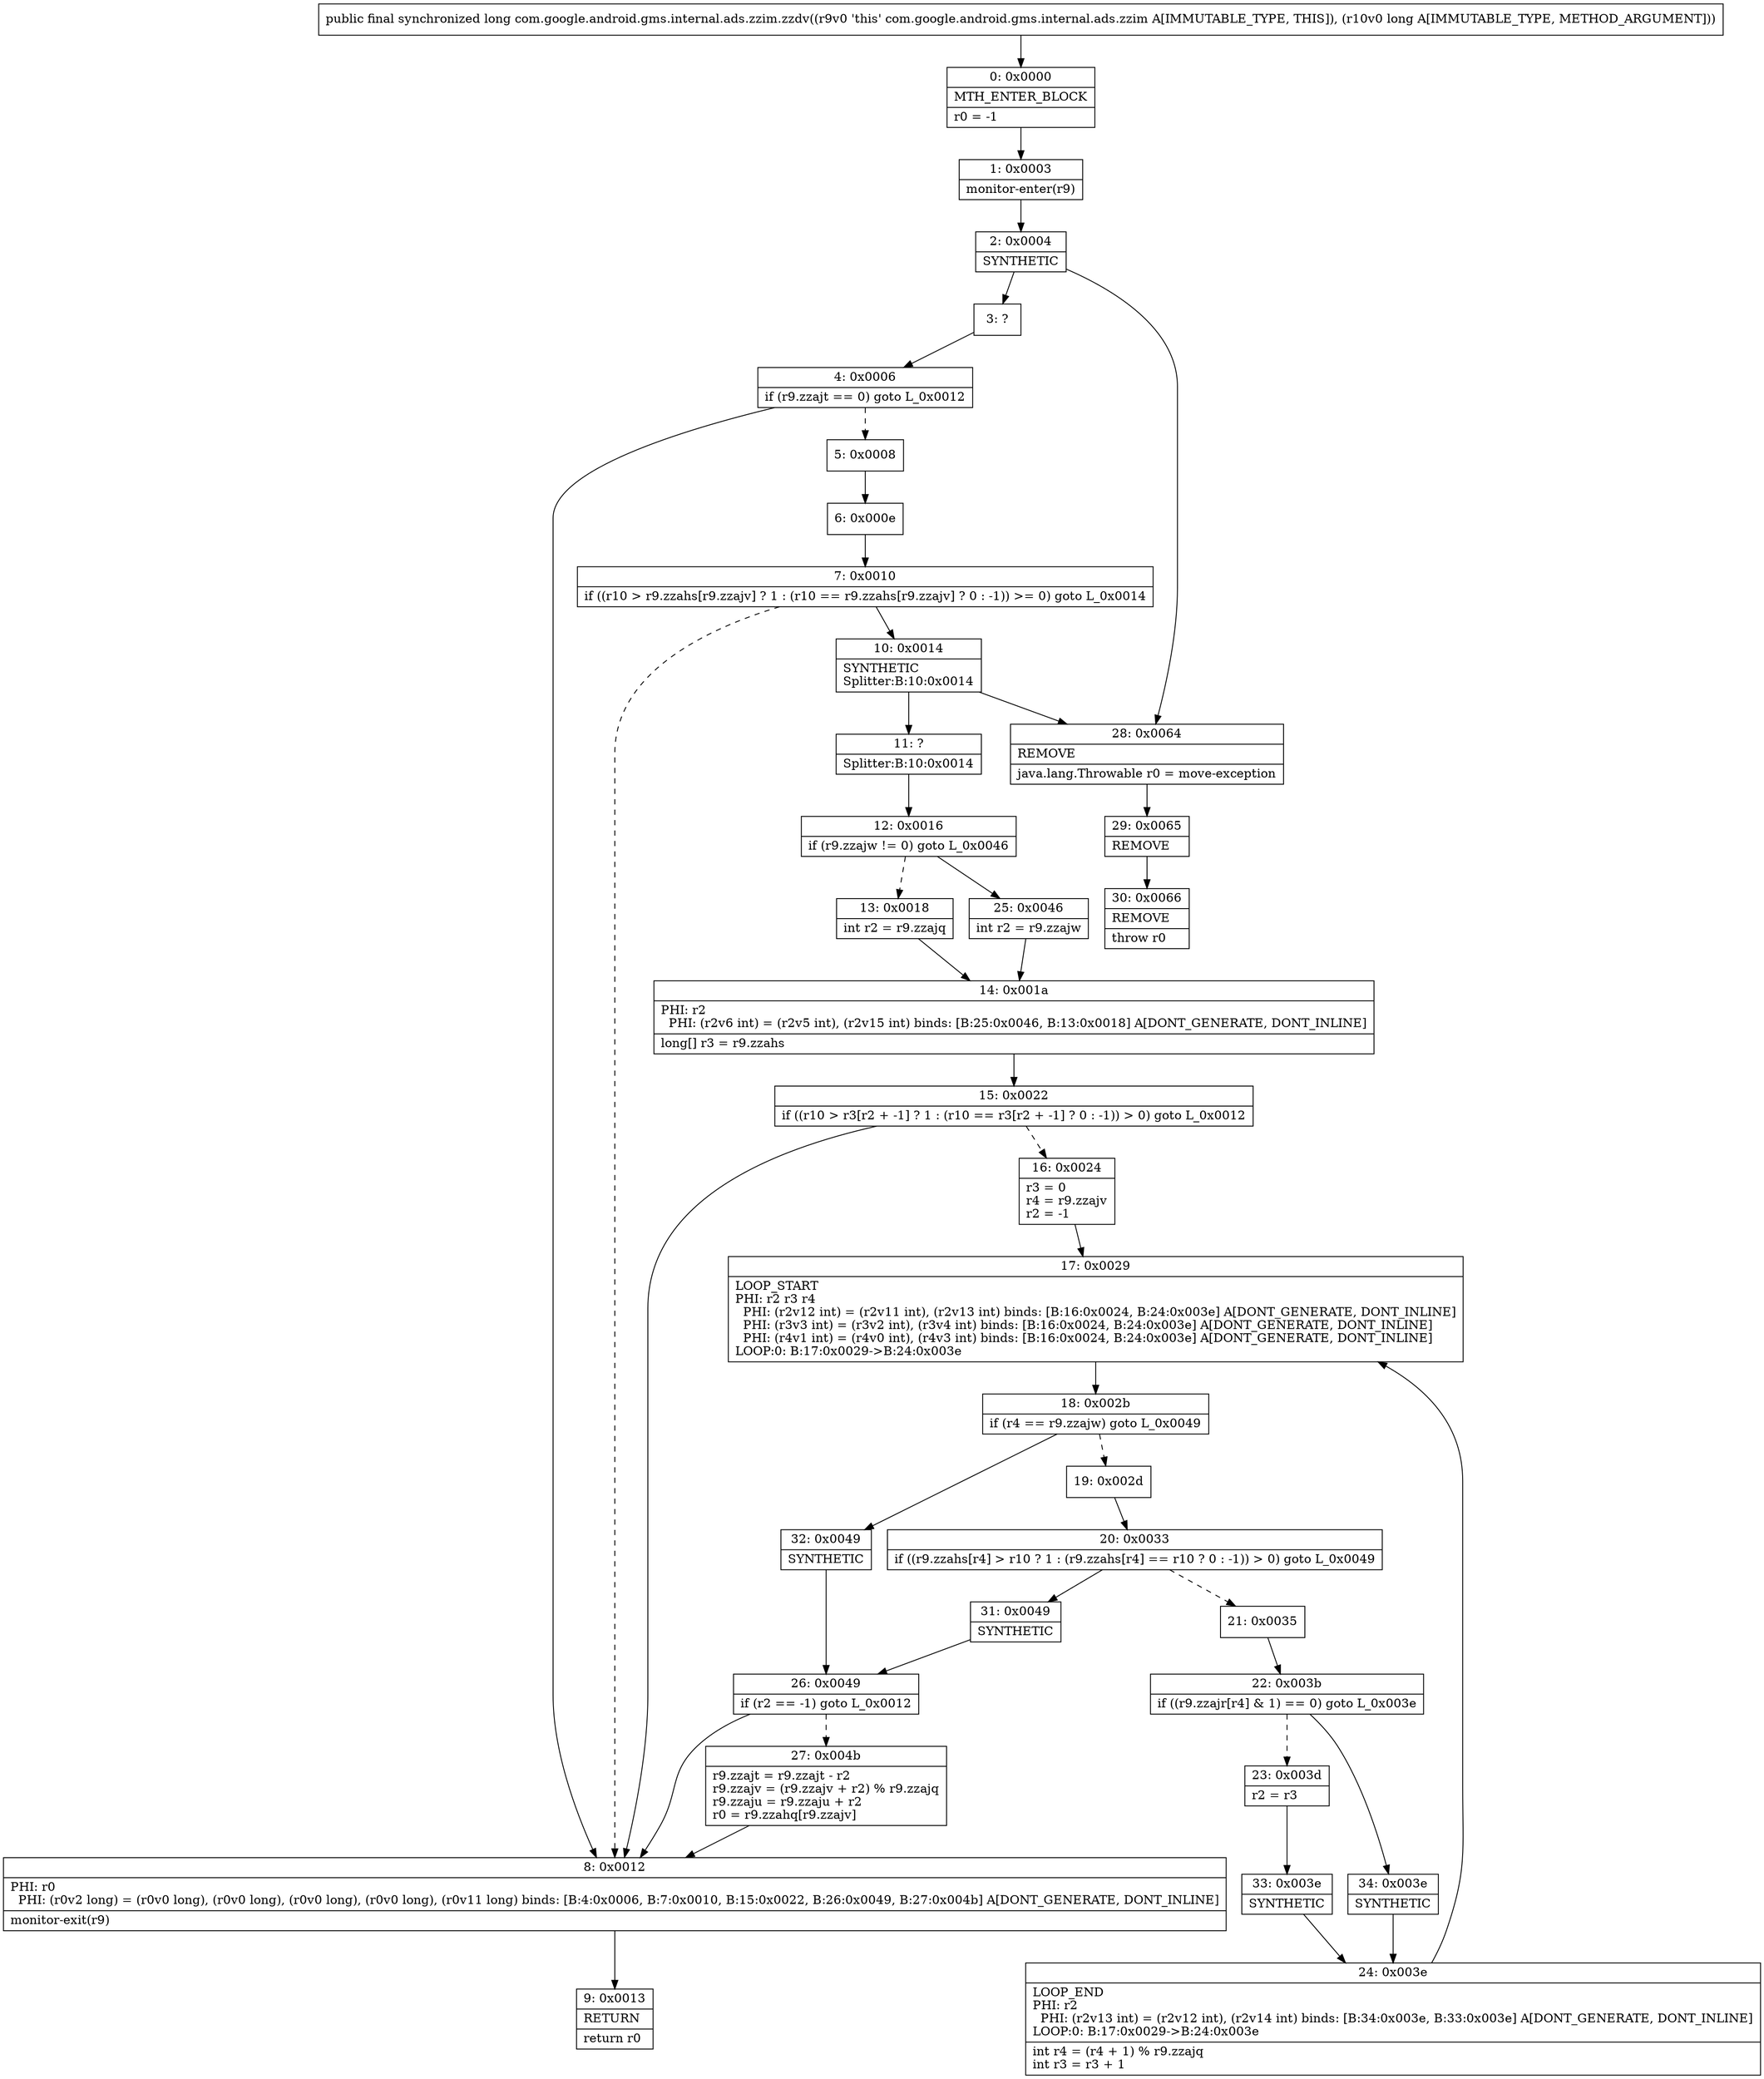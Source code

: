 digraph "CFG forcom.google.android.gms.internal.ads.zzim.zzdv(J)J" {
Node_0 [shape=record,label="{0\:\ 0x0000|MTH_ENTER_BLOCK\l|r0 = \-1\l}"];
Node_1 [shape=record,label="{1\:\ 0x0003|monitor\-enter(r9)\l}"];
Node_2 [shape=record,label="{2\:\ 0x0004|SYNTHETIC\l}"];
Node_3 [shape=record,label="{3\:\ ?}"];
Node_4 [shape=record,label="{4\:\ 0x0006|if (r9.zzajt == 0) goto L_0x0012\l}"];
Node_5 [shape=record,label="{5\:\ 0x0008}"];
Node_6 [shape=record,label="{6\:\ 0x000e}"];
Node_7 [shape=record,label="{7\:\ 0x0010|if ((r10 \> r9.zzahs[r9.zzajv] ? 1 : (r10 == r9.zzahs[r9.zzajv] ? 0 : \-1)) \>= 0) goto L_0x0014\l}"];
Node_8 [shape=record,label="{8\:\ 0x0012|PHI: r0 \l  PHI: (r0v2 long) = (r0v0 long), (r0v0 long), (r0v0 long), (r0v0 long), (r0v11 long) binds: [B:4:0x0006, B:7:0x0010, B:15:0x0022, B:26:0x0049, B:27:0x004b] A[DONT_GENERATE, DONT_INLINE]\l|monitor\-exit(r9)\l}"];
Node_9 [shape=record,label="{9\:\ 0x0013|RETURN\l|return r0\l}"];
Node_10 [shape=record,label="{10\:\ 0x0014|SYNTHETIC\lSplitter:B:10:0x0014\l}"];
Node_11 [shape=record,label="{11\:\ ?|Splitter:B:10:0x0014\l}"];
Node_12 [shape=record,label="{12\:\ 0x0016|if (r9.zzajw != 0) goto L_0x0046\l}"];
Node_13 [shape=record,label="{13\:\ 0x0018|int r2 = r9.zzajq\l}"];
Node_14 [shape=record,label="{14\:\ 0x001a|PHI: r2 \l  PHI: (r2v6 int) = (r2v5 int), (r2v15 int) binds: [B:25:0x0046, B:13:0x0018] A[DONT_GENERATE, DONT_INLINE]\l|long[] r3 = r9.zzahs\l}"];
Node_15 [shape=record,label="{15\:\ 0x0022|if ((r10 \> r3[r2 + \-1] ? 1 : (r10 == r3[r2 + \-1] ? 0 : \-1)) \> 0) goto L_0x0012\l}"];
Node_16 [shape=record,label="{16\:\ 0x0024|r3 = 0\lr4 = r9.zzajv\lr2 = \-1\l}"];
Node_17 [shape=record,label="{17\:\ 0x0029|LOOP_START\lPHI: r2 r3 r4 \l  PHI: (r2v12 int) = (r2v11 int), (r2v13 int) binds: [B:16:0x0024, B:24:0x003e] A[DONT_GENERATE, DONT_INLINE]\l  PHI: (r3v3 int) = (r3v2 int), (r3v4 int) binds: [B:16:0x0024, B:24:0x003e] A[DONT_GENERATE, DONT_INLINE]\l  PHI: (r4v1 int) = (r4v0 int), (r4v3 int) binds: [B:16:0x0024, B:24:0x003e] A[DONT_GENERATE, DONT_INLINE]\lLOOP:0: B:17:0x0029\-\>B:24:0x003e\l}"];
Node_18 [shape=record,label="{18\:\ 0x002b|if (r4 == r9.zzajw) goto L_0x0049\l}"];
Node_19 [shape=record,label="{19\:\ 0x002d}"];
Node_20 [shape=record,label="{20\:\ 0x0033|if ((r9.zzahs[r4] \> r10 ? 1 : (r9.zzahs[r4] == r10 ? 0 : \-1)) \> 0) goto L_0x0049\l}"];
Node_21 [shape=record,label="{21\:\ 0x0035}"];
Node_22 [shape=record,label="{22\:\ 0x003b|if ((r9.zzajr[r4] & 1) == 0) goto L_0x003e\l}"];
Node_23 [shape=record,label="{23\:\ 0x003d|r2 = r3\l}"];
Node_24 [shape=record,label="{24\:\ 0x003e|LOOP_END\lPHI: r2 \l  PHI: (r2v13 int) = (r2v12 int), (r2v14 int) binds: [B:34:0x003e, B:33:0x003e] A[DONT_GENERATE, DONT_INLINE]\lLOOP:0: B:17:0x0029\-\>B:24:0x003e\l|int r4 = (r4 + 1) % r9.zzajq\lint r3 = r3 + 1\l}"];
Node_25 [shape=record,label="{25\:\ 0x0046|int r2 = r9.zzajw\l}"];
Node_26 [shape=record,label="{26\:\ 0x0049|if (r2 == \-1) goto L_0x0012\l}"];
Node_27 [shape=record,label="{27\:\ 0x004b|r9.zzajt = r9.zzajt \- r2\lr9.zzajv = (r9.zzajv + r2) % r9.zzajq\lr9.zzaju = r9.zzaju + r2\lr0 = r9.zzahq[r9.zzajv]\l}"];
Node_28 [shape=record,label="{28\:\ 0x0064|REMOVE\l|java.lang.Throwable r0 = move\-exception\l}"];
Node_29 [shape=record,label="{29\:\ 0x0065|REMOVE\l}"];
Node_30 [shape=record,label="{30\:\ 0x0066|REMOVE\l|throw r0\l}"];
Node_31 [shape=record,label="{31\:\ 0x0049|SYNTHETIC\l}"];
Node_32 [shape=record,label="{32\:\ 0x0049|SYNTHETIC\l}"];
Node_33 [shape=record,label="{33\:\ 0x003e|SYNTHETIC\l}"];
Node_34 [shape=record,label="{34\:\ 0x003e|SYNTHETIC\l}"];
MethodNode[shape=record,label="{public final synchronized long com.google.android.gms.internal.ads.zzim.zzdv((r9v0 'this' com.google.android.gms.internal.ads.zzim A[IMMUTABLE_TYPE, THIS]), (r10v0 long A[IMMUTABLE_TYPE, METHOD_ARGUMENT])) }"];
MethodNode -> Node_0;
Node_0 -> Node_1;
Node_1 -> Node_2;
Node_2 -> Node_3;
Node_2 -> Node_28;
Node_3 -> Node_4;
Node_4 -> Node_5[style=dashed];
Node_4 -> Node_8;
Node_5 -> Node_6;
Node_6 -> Node_7;
Node_7 -> Node_8[style=dashed];
Node_7 -> Node_10;
Node_8 -> Node_9;
Node_10 -> Node_11;
Node_10 -> Node_28;
Node_11 -> Node_12;
Node_12 -> Node_13[style=dashed];
Node_12 -> Node_25;
Node_13 -> Node_14;
Node_14 -> Node_15;
Node_15 -> Node_8;
Node_15 -> Node_16[style=dashed];
Node_16 -> Node_17;
Node_17 -> Node_18;
Node_18 -> Node_19[style=dashed];
Node_18 -> Node_32;
Node_19 -> Node_20;
Node_20 -> Node_21[style=dashed];
Node_20 -> Node_31;
Node_21 -> Node_22;
Node_22 -> Node_23[style=dashed];
Node_22 -> Node_34;
Node_23 -> Node_33;
Node_24 -> Node_17;
Node_25 -> Node_14;
Node_26 -> Node_8;
Node_26 -> Node_27[style=dashed];
Node_27 -> Node_8;
Node_28 -> Node_29;
Node_29 -> Node_30;
Node_31 -> Node_26;
Node_32 -> Node_26;
Node_33 -> Node_24;
Node_34 -> Node_24;
}

